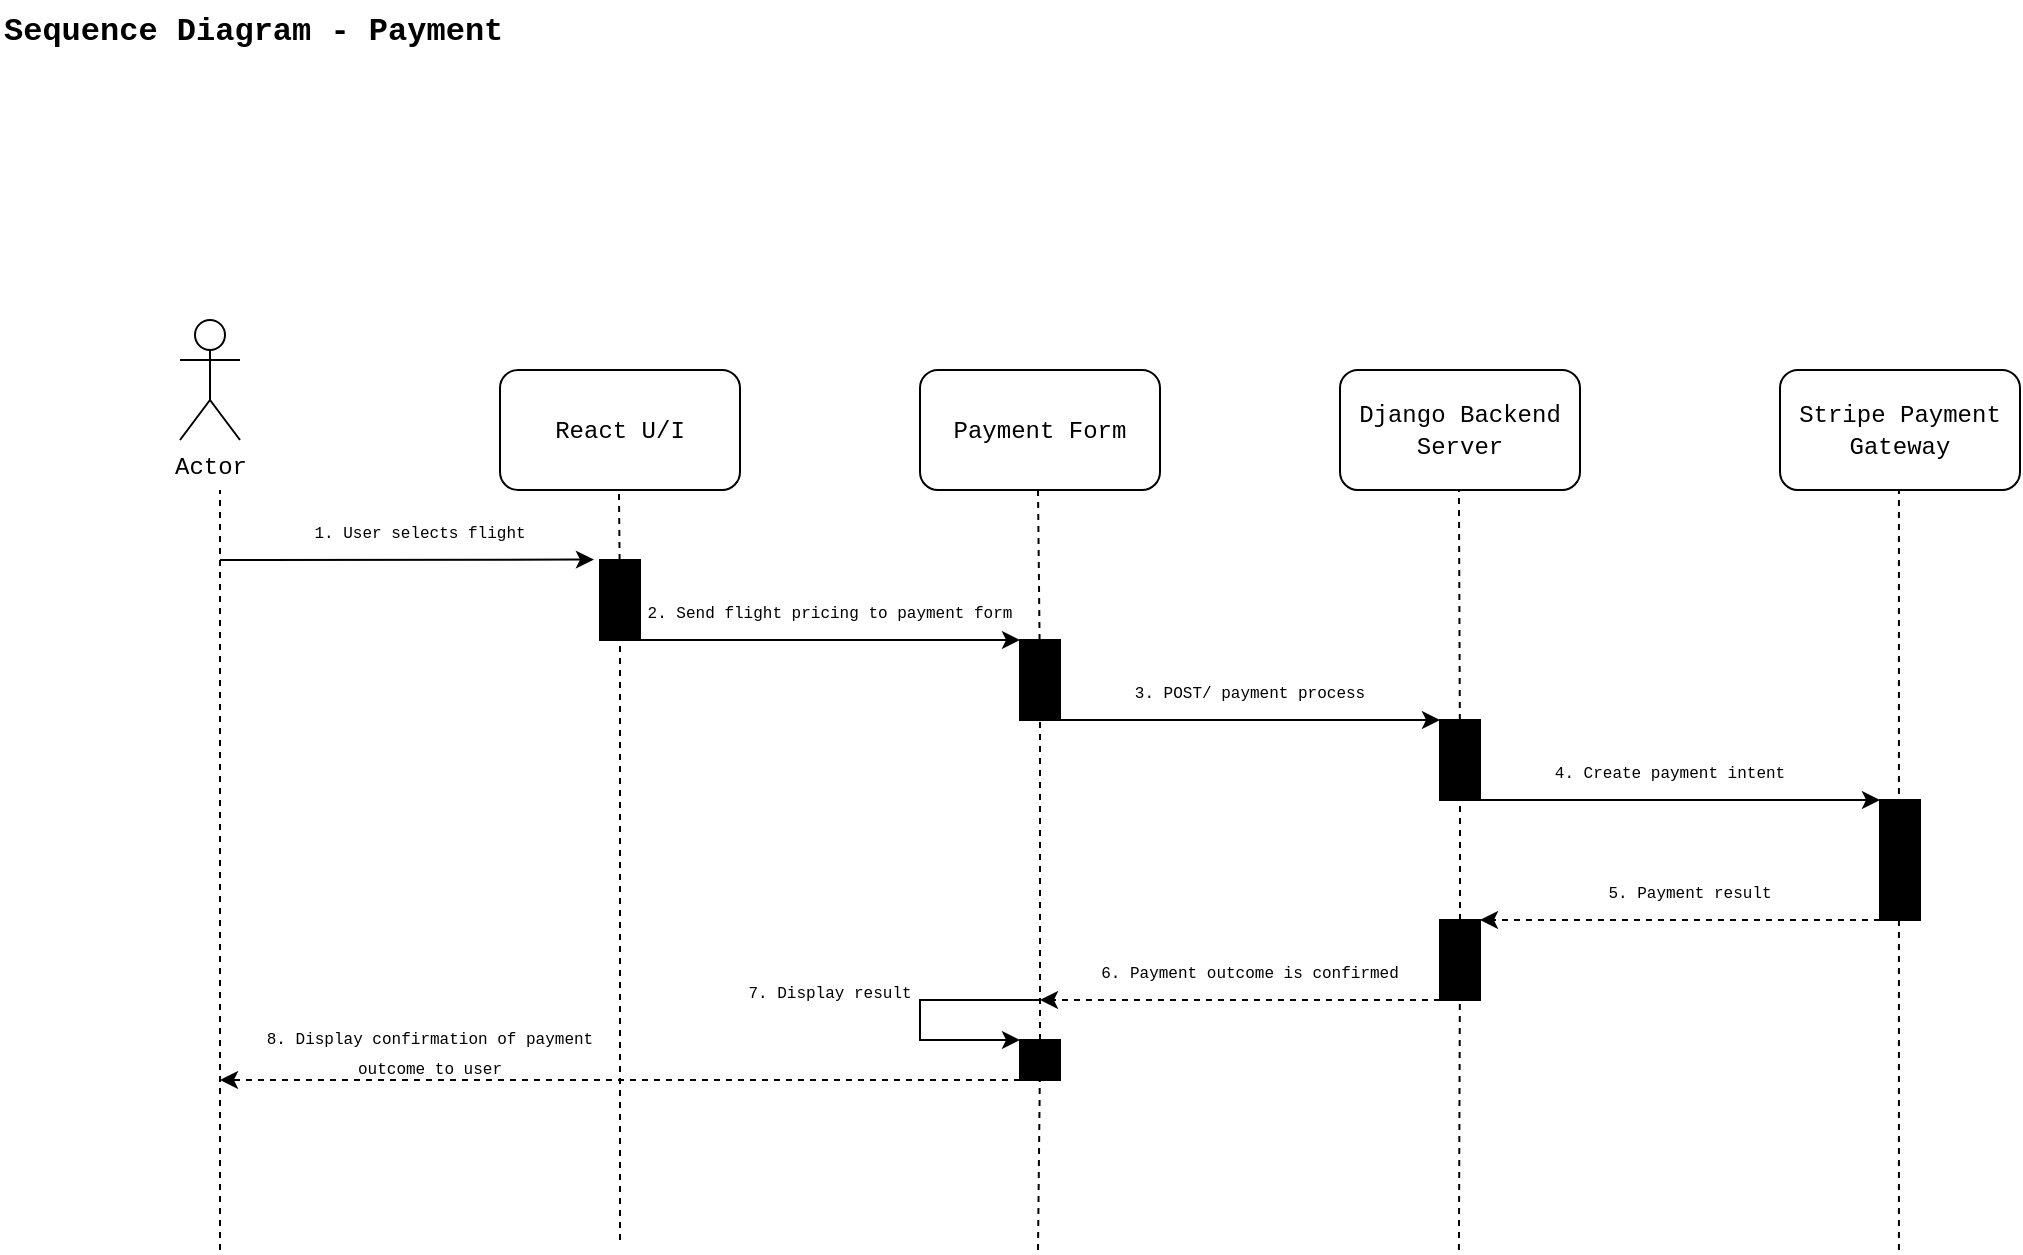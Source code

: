 <mxfile version="22.1.2" type="device">
  <diagram name="Page-1" id="2YBvvXClWsGukQMizWep">
    <mxGraphModel dx="954" dy="618" grid="1" gridSize="10" guides="1" tooltips="1" connect="1" arrows="1" fold="1" page="1" pageScale="1" pageWidth="1100" pageHeight="850" math="0" shadow="0">
      <root>
        <mxCell id="0" />
        <mxCell id="1" parent="0" />
        <mxCell id="CKTXrrg07Ixr_glF1Uce-2" value="&lt;font face=&quot;Courier New&quot;&gt;React U/I&lt;br&gt;&lt;/font&gt;" style="rounded=1;whiteSpace=wrap;html=1;" parent="1" vertex="1">
          <mxGeometry x="270" y="205" width="120" height="60" as="geometry" />
        </mxCell>
        <mxCell id="CKTXrrg07Ixr_glF1Uce-3" value="&lt;font face=&quot;Courier New&quot;&gt;Payment Form&lt;br&gt;&lt;/font&gt;" style="rounded=1;whiteSpace=wrap;html=1;" parent="1" vertex="1">
          <mxGeometry x="480" y="205" width="120" height="60" as="geometry" />
        </mxCell>
        <mxCell id="CKTXrrg07Ixr_glF1Uce-4" value="&lt;font face=&quot;Courier New&quot;&gt;Django Backend Server&lt;br&gt;&lt;/font&gt;" style="rounded=1;whiteSpace=wrap;html=1;" parent="1" vertex="1">
          <mxGeometry x="690" y="205" width="120" height="60" as="geometry" />
        </mxCell>
        <mxCell id="CKTXrrg07Ixr_glF1Uce-5" value="&lt;font face=&quot;Courier New&quot;&gt;Stripe Payment Gateway&lt;br&gt;&lt;/font&gt;" style="rounded=1;whiteSpace=wrap;html=1;" parent="1" vertex="1">
          <mxGeometry x="910" y="205" width="120" height="60" as="geometry" />
        </mxCell>
        <mxCell id="CKTXrrg07Ixr_glF1Uce-7" value="" style="endArrow=none;dashed=1;html=1;rounded=0;" parent="1" edge="1">
          <mxGeometry width="50" height="50" relative="1" as="geometry">
            <mxPoint x="130" y="645" as="sourcePoint" />
            <mxPoint x="130" y="265" as="targetPoint" />
          </mxGeometry>
        </mxCell>
        <mxCell id="CKTXrrg07Ixr_glF1Uce-8" value="" style="endArrow=none;dashed=1;html=1;rounded=0;" parent="1" source="ePL-fA4OplY3XOlCIrPk-3" edge="1">
          <mxGeometry width="50" height="50" relative="1" as="geometry">
            <mxPoint x="329.47" y="645" as="sourcePoint" />
            <mxPoint x="329.47" y="265" as="targetPoint" />
          </mxGeometry>
        </mxCell>
        <mxCell id="CKTXrrg07Ixr_glF1Uce-9" value="" style="endArrow=none;dashed=1;html=1;rounded=0;" parent="1" source="ePL-fA4OplY3XOlCIrPk-5" edge="1">
          <mxGeometry width="50" height="50" relative="1" as="geometry">
            <mxPoint x="539" y="645" as="sourcePoint" />
            <mxPoint x="539" y="265" as="targetPoint" />
          </mxGeometry>
        </mxCell>
        <mxCell id="CKTXrrg07Ixr_glF1Uce-10" value="" style="endArrow=none;dashed=1;html=1;rounded=0;" parent="1" source="ePL-fA4OplY3XOlCIrPk-7" edge="1">
          <mxGeometry width="50" height="50" relative="1" as="geometry">
            <mxPoint x="749.47" y="645" as="sourcePoint" />
            <mxPoint x="749.47" y="265" as="targetPoint" />
          </mxGeometry>
        </mxCell>
        <mxCell id="CKTXrrg07Ixr_glF1Uce-11" value="" style="endArrow=none;dashed=1;html=1;rounded=0;" parent="1" edge="1">
          <mxGeometry width="50" height="50" relative="1" as="geometry">
            <mxPoint x="969.47" y="645" as="sourcePoint" />
            <mxPoint x="969.47" y="265" as="targetPoint" />
          </mxGeometry>
        </mxCell>
        <mxCell id="ePL-fA4OplY3XOlCIrPk-1" value="&lt;div style=&quot;font-size: 16px;&quot;&gt;&lt;span style=&quot;font-family: &amp;quot;Courier New&amp;quot;; background-color: initial;&quot;&gt;&lt;font style=&quot;font-size: 16px;&quot;&gt;&lt;b&gt;Sequence Diagram - Payment&lt;/b&gt;&lt;/font&gt;&lt;/span&gt;&lt;/div&gt;" style="text;html=1;strokeColor=none;fillColor=none;align=left;verticalAlign=middle;whiteSpace=wrap;rounded=0;" parent="1" vertex="1">
          <mxGeometry x="20" y="20" width="290" height="30" as="geometry" />
        </mxCell>
        <mxCell id="ePL-fA4OplY3XOlCIrPk-2" value="" style="endArrow=classic;html=1;rounded=0;entryX=-0.152;entryY=-0.005;entryDx=0;entryDy=0;entryPerimeter=0;" parent="1" target="ePL-fA4OplY3XOlCIrPk-3" edge="1">
          <mxGeometry width="50" height="50" relative="1" as="geometry">
            <mxPoint x="130" y="300" as="sourcePoint" />
            <mxPoint x="310" y="300" as="targetPoint" />
          </mxGeometry>
        </mxCell>
        <mxCell id="ePL-fA4OplY3XOlCIrPk-4" value="" style="endArrow=none;dashed=1;html=1;rounded=0;" parent="1" target="ePL-fA4OplY3XOlCIrPk-3" edge="1">
          <mxGeometry width="50" height="50" relative="1" as="geometry">
            <mxPoint x="330" y="640" as="sourcePoint" />
            <mxPoint x="329.47" y="265" as="targetPoint" />
          </mxGeometry>
        </mxCell>
        <mxCell id="ePL-fA4OplY3XOlCIrPk-3" value="" style="rounded=0;whiteSpace=wrap;html=1;fillColor=#000000;" parent="1" vertex="1">
          <mxGeometry x="320" y="300" width="20" height="40" as="geometry" />
        </mxCell>
        <mxCell id="ePL-fA4OplY3XOlCIrPk-6" value="" style="endArrow=none;dashed=1;html=1;rounded=0;" parent="1" source="ePL-fA4OplY3XOlCIrPk-17" target="ePL-fA4OplY3XOlCIrPk-5" edge="1">
          <mxGeometry width="50" height="50" relative="1" as="geometry">
            <mxPoint x="539" y="645" as="sourcePoint" />
            <mxPoint x="539" y="265" as="targetPoint" />
          </mxGeometry>
        </mxCell>
        <mxCell id="ePL-fA4OplY3XOlCIrPk-5" value="" style="rounded=0;whiteSpace=wrap;html=1;fillColor=#000000;" parent="1" vertex="1">
          <mxGeometry x="530" y="340" width="20" height="40" as="geometry" />
        </mxCell>
        <mxCell id="ePL-fA4OplY3XOlCIrPk-8" value="" style="endArrow=none;dashed=1;html=1;rounded=0;" parent="1" source="ePL-fA4OplY3XOlCIrPk-14" target="ePL-fA4OplY3XOlCIrPk-7" edge="1">
          <mxGeometry width="50" height="50" relative="1" as="geometry">
            <mxPoint x="749.47" y="645" as="sourcePoint" />
            <mxPoint x="749.47" y="265" as="targetPoint" />
          </mxGeometry>
        </mxCell>
        <mxCell id="ePL-fA4OplY3XOlCIrPk-7" value="" style="rounded=0;whiteSpace=wrap;html=1;fillColor=#000000;" parent="1" vertex="1">
          <mxGeometry x="740" y="380" width="20" height="40" as="geometry" />
        </mxCell>
        <mxCell id="ePL-fA4OplY3XOlCIrPk-9" value="" style="rounded=0;whiteSpace=wrap;html=1;fillColor=#000000;" parent="1" vertex="1">
          <mxGeometry x="960" y="420" width="20" height="60" as="geometry" />
        </mxCell>
        <mxCell id="ePL-fA4OplY3XOlCIrPk-10" value="" style="endArrow=classic;html=1;rounded=0;entryX=0;entryY=0;entryDx=0;entryDy=0;" parent="1" target="ePL-fA4OplY3XOlCIrPk-5" edge="1">
          <mxGeometry width="50" height="50" relative="1" as="geometry">
            <mxPoint x="340" y="340" as="sourcePoint" />
            <mxPoint x="527" y="340" as="targetPoint" />
          </mxGeometry>
        </mxCell>
        <mxCell id="ePL-fA4OplY3XOlCIrPk-11" value="" style="endArrow=classic;html=1;rounded=0;entryX=0;entryY=0;entryDx=0;entryDy=0;" parent="1" target="ePL-fA4OplY3XOlCIrPk-7" edge="1">
          <mxGeometry width="50" height="50" relative="1" as="geometry">
            <mxPoint x="550" y="380" as="sourcePoint" />
            <mxPoint x="737" y="380" as="targetPoint" />
          </mxGeometry>
        </mxCell>
        <mxCell id="ePL-fA4OplY3XOlCIrPk-12" value="" style="endArrow=classic;html=1;rounded=0;entryX=0;entryY=0;entryDx=0;entryDy=0;" parent="1" target="ePL-fA4OplY3XOlCIrPk-9" edge="1">
          <mxGeometry width="50" height="50" relative="1" as="geometry">
            <mxPoint x="760" y="420" as="sourcePoint" />
            <mxPoint x="947" y="420" as="targetPoint" />
          </mxGeometry>
        </mxCell>
        <mxCell id="ePL-fA4OplY3XOlCIrPk-13" value="" style="endArrow=classic;html=1;rounded=0;entryX=1;entryY=0;entryDx=0;entryDy=0;dashed=1;" parent="1" target="ePL-fA4OplY3XOlCIrPk-14" edge="1">
          <mxGeometry width="50" height="50" relative="1" as="geometry">
            <mxPoint x="960" y="480" as="sourcePoint" />
            <mxPoint x="773" y="480" as="targetPoint" />
          </mxGeometry>
        </mxCell>
        <mxCell id="ePL-fA4OplY3XOlCIrPk-15" value="" style="endArrow=none;dashed=1;html=1;rounded=0;" parent="1" target="ePL-fA4OplY3XOlCIrPk-14" edge="1">
          <mxGeometry width="50" height="50" relative="1" as="geometry">
            <mxPoint x="749.47" y="645" as="sourcePoint" />
            <mxPoint x="750" y="420" as="targetPoint" />
          </mxGeometry>
        </mxCell>
        <mxCell id="ePL-fA4OplY3XOlCIrPk-14" value="" style="rounded=0;whiteSpace=wrap;html=1;fillColor=#000000;" parent="1" vertex="1">
          <mxGeometry x="740" y="480" width="20" height="40" as="geometry" />
        </mxCell>
        <mxCell id="ePL-fA4OplY3XOlCIrPk-16" value="" style="endArrow=classic;html=1;rounded=0;dashed=1;" parent="1" edge="1">
          <mxGeometry width="50" height="50" relative="1" as="geometry">
            <mxPoint x="740" y="520" as="sourcePoint" />
            <mxPoint x="540" y="520" as="targetPoint" />
          </mxGeometry>
        </mxCell>
        <mxCell id="ePL-fA4OplY3XOlCIrPk-18" value="" style="endArrow=none;dashed=1;html=1;rounded=0;" parent="1" target="ePL-fA4OplY3XOlCIrPk-17" edge="1">
          <mxGeometry width="50" height="50" relative="1" as="geometry">
            <mxPoint x="539" y="645" as="sourcePoint" />
            <mxPoint x="540" y="380" as="targetPoint" />
          </mxGeometry>
        </mxCell>
        <mxCell id="ePL-fA4OplY3XOlCIrPk-17" value="" style="rounded=0;whiteSpace=wrap;html=1;fillColor=#000000;" parent="1" vertex="1">
          <mxGeometry x="530" y="540" width="20" height="20" as="geometry" />
        </mxCell>
        <mxCell id="ePL-fA4OplY3XOlCIrPk-19" value="" style="endArrow=classic;html=1;rounded=0;entryX=0;entryY=0;entryDx=0;entryDy=0;" parent="1" target="ePL-fA4OplY3XOlCIrPk-17" edge="1">
          <mxGeometry width="50" height="50" relative="1" as="geometry">
            <mxPoint x="540" y="520" as="sourcePoint" />
            <mxPoint x="520" y="540" as="targetPoint" />
            <Array as="points">
              <mxPoint x="480" y="520" />
              <mxPoint x="480" y="540" />
            </Array>
          </mxGeometry>
        </mxCell>
        <mxCell id="ePL-fA4OplY3XOlCIrPk-20" value="" style="endArrow=classic;html=1;rounded=0;dashed=1;" parent="1" edge="1">
          <mxGeometry width="50" height="50" relative="1" as="geometry">
            <mxPoint x="530" y="560" as="sourcePoint" />
            <mxPoint x="130" y="560" as="targetPoint" />
          </mxGeometry>
        </mxCell>
        <mxCell id="ePL-fA4OplY3XOlCIrPk-24" value="&lt;font style=&quot;font-size: 8px;&quot; face=&quot;Courier New&quot;&gt;1. User selects flight&lt;/font&gt;" style="text;html=1;strokeColor=none;fillColor=none;align=center;verticalAlign=middle;whiteSpace=wrap;rounded=0;" parent="1" vertex="1">
          <mxGeometry x="130" y="270" width="200" height="30" as="geometry" />
        </mxCell>
        <mxCell id="ePL-fA4OplY3XOlCIrPk-25" value="&lt;font style=&quot;font-size: 8px;&quot; face=&quot;Courier New&quot;&gt;2. Send flight pricing to payment form&lt;/font&gt;" style="text;html=1;strokeColor=none;fillColor=none;align=center;verticalAlign=middle;whiteSpace=wrap;rounded=0;" parent="1" vertex="1">
          <mxGeometry x="340" y="310" width="190" height="30" as="geometry" />
        </mxCell>
        <mxCell id="ePL-fA4OplY3XOlCIrPk-26" value="&lt;font style=&quot;font-size: 8px;&quot; face=&quot;Courier New&quot;&gt;3. POST/ payment process&lt;/font&gt;" style="text;html=1;strokeColor=none;fillColor=none;align=center;verticalAlign=middle;whiteSpace=wrap;rounded=0;" parent="1" vertex="1">
          <mxGeometry x="550" y="350" width="190" height="30" as="geometry" />
        </mxCell>
        <mxCell id="ePL-fA4OplY3XOlCIrPk-27" value="&lt;font style=&quot;font-size: 8px;&quot; face=&quot;Courier New&quot;&gt;4. Create payment intent&lt;/font&gt;" style="text;html=1;strokeColor=none;fillColor=none;align=center;verticalAlign=middle;whiteSpace=wrap;rounded=0;" parent="1" vertex="1">
          <mxGeometry x="760" y="390" width="190" height="30" as="geometry" />
        </mxCell>
        <mxCell id="ePL-fA4OplY3XOlCIrPk-28" value="&lt;font style=&quot;font-size: 8px;&quot; face=&quot;Courier New&quot;&gt;5. Payment result&lt;/font&gt;" style="text;html=1;strokeColor=none;fillColor=none;align=center;verticalAlign=middle;whiteSpace=wrap;rounded=0;" parent="1" vertex="1">
          <mxGeometry x="770" y="450" width="190" height="30" as="geometry" />
        </mxCell>
        <mxCell id="ePL-fA4OplY3XOlCIrPk-29" value="&lt;font style=&quot;font-size: 8px;&quot; face=&quot;Courier New&quot;&gt;6. Payment outcome is confirmed&lt;/font&gt;" style="text;html=1;strokeColor=none;fillColor=none;align=center;verticalAlign=middle;whiteSpace=wrap;rounded=0;" parent="1" vertex="1">
          <mxGeometry x="550" y="490" width="190" height="30" as="geometry" />
        </mxCell>
        <mxCell id="ePL-fA4OplY3XOlCIrPk-30" value="&lt;font style=&quot;font-size: 8px;&quot; face=&quot;Courier New&quot;&gt;7. Display result&lt;/font&gt;" style="text;html=1;strokeColor=none;fillColor=none;align=center;verticalAlign=middle;whiteSpace=wrap;rounded=0;" parent="1" vertex="1">
          <mxGeometry x="390" y="500" width="90" height="30" as="geometry" />
        </mxCell>
        <mxCell id="ePL-fA4OplY3XOlCIrPk-32" value="&lt;font style=&quot;font-size: 8px;&quot; face=&quot;Courier New&quot;&gt;8. Display confirmation of payment outcome to user&lt;/font&gt;" style="text;html=1;strokeColor=none;fillColor=none;align=center;verticalAlign=middle;whiteSpace=wrap;rounded=0;" parent="1" vertex="1">
          <mxGeometry x="140" y="530" width="190" height="30" as="geometry" />
        </mxCell>
        <mxCell id="lXQGcxJoNfHEsUlU2HF_-1" value="Actor" style="shape=umlActor;verticalLabelPosition=bottom;verticalAlign=top;html=1;outlineConnect=0;fontFamily=Courier New;" parent="1" vertex="1">
          <mxGeometry x="110" y="180" width="30" height="60" as="geometry" />
        </mxCell>
      </root>
    </mxGraphModel>
  </diagram>
</mxfile>
